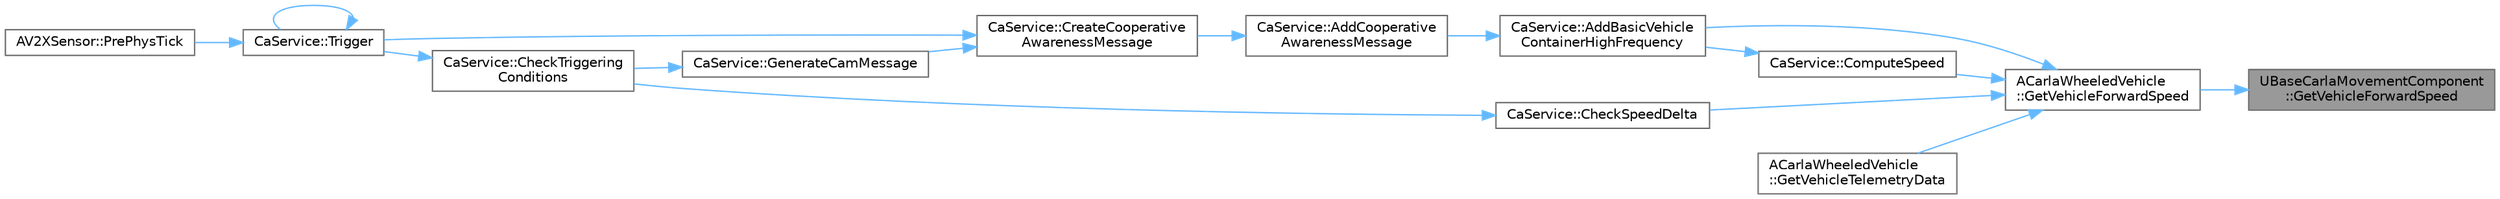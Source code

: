 digraph "UBaseCarlaMovementComponent::GetVehicleForwardSpeed"
{
 // INTERACTIVE_SVG=YES
 // LATEX_PDF_SIZE
  bgcolor="transparent";
  edge [fontname=Helvetica,fontsize=10,labelfontname=Helvetica,labelfontsize=10];
  node [fontname=Helvetica,fontsize=10,shape=box,height=0.2,width=0.4];
  rankdir="RL";
  Node1 [id="Node000001",label="UBaseCarlaMovementComponent\l::GetVehicleForwardSpeed",height=0.2,width=0.4,color="gray40", fillcolor="grey60", style="filled", fontcolor="black",tooltip=" "];
  Node1 -> Node2 [id="edge1_Node000001_Node000002",dir="back",color="steelblue1",style="solid",tooltip=" "];
  Node2 [id="Node000002",label="ACarlaWheeledVehicle\l::GetVehicleForwardSpeed",height=0.2,width=0.4,color="grey40", fillcolor="white", style="filled",URL="$d5/d70/classACarlaWheeledVehicle.html#a6edcead801fe7eb5c26131370659b287",tooltip="Forward speed in cm/s. Might be negative if goes backwards."];
  Node2 -> Node3 [id="edge2_Node000002_Node000003",dir="back",color="steelblue1",style="solid",tooltip=" "];
  Node3 [id="Node000003",label="CaService::AddBasicVehicle\lContainerHighFrequency",height=0.2,width=0.4,color="grey40", fillcolor="white", style="filled",URL="$dc/d72/classCaService.html#aada5a11db167140445dd085b2f40a43a",tooltip=" "];
  Node3 -> Node4 [id="edge3_Node000003_Node000004",dir="back",color="steelblue1",style="solid",tooltip=" "];
  Node4 [id="Node000004",label="CaService::AddCooperative\lAwarenessMessage",height=0.2,width=0.4,color="grey40", fillcolor="white", style="filled",URL="$dc/d72/classCaService.html#af78a02cbfa27133b4682c7f99c3ed09e",tooltip=" "];
  Node4 -> Node5 [id="edge4_Node000004_Node000005",dir="back",color="steelblue1",style="solid",tooltip=" "];
  Node5 [id="Node000005",label="CaService::CreateCooperative\lAwarenessMessage",height=0.2,width=0.4,color="grey40", fillcolor="white", style="filled",URL="$dc/d72/classCaService.html#aeed10735fdfabc90def5dc5459636d57",tooltip=" "];
  Node5 -> Node6 [id="edge5_Node000005_Node000006",dir="back",color="steelblue1",style="solid",tooltip=" "];
  Node6 [id="Node000006",label="CaService::GenerateCamMessage",height=0.2,width=0.4,color="grey40", fillcolor="white", style="filled",URL="$dc/d72/classCaService.html#ac516ff7495bc32f142607fa3c18feb3e",tooltip=" "];
  Node6 -> Node7 [id="edge6_Node000006_Node000007",dir="back",color="steelblue1",style="solid",tooltip=" "];
  Node7 [id="Node000007",label="CaService::CheckTriggering\lConditions",height=0.2,width=0.4,color="grey40", fillcolor="white", style="filled",URL="$dc/d72/classCaService.html#af0c9631cf58c85f850d00d94180432c0",tooltip=" "];
  Node7 -> Node8 [id="edge7_Node000007_Node000008",dir="back",color="steelblue1",style="solid",tooltip=" "];
  Node8 [id="Node000008",label="CaService::Trigger",height=0.2,width=0.4,color="grey40", fillcolor="white", style="filled",URL="$dc/d72/classCaService.html#a3abeb3a2b3ed63c68a902475f3909b51",tooltip=" "];
  Node8 -> Node9 [id="edge8_Node000008_Node000009",dir="back",color="steelblue1",style="solid",tooltip=" "];
  Node9 [id="Node000009",label="AV2XSensor::PrePhysTick",height=0.2,width=0.4,color="grey40", fillcolor="white", style="filled",URL="$d3/dd4/classAV2XSensor.html#a48e67673a93165d20a70c95c44d9bb5b",tooltip=" "];
  Node8 -> Node8 [id="edge9_Node000008_Node000008",dir="back",color="steelblue1",style="solid",tooltip=" "];
  Node5 -> Node8 [id="edge10_Node000005_Node000008",dir="back",color="steelblue1",style="solid",tooltip=" "];
  Node2 -> Node10 [id="edge11_Node000002_Node000010",dir="back",color="steelblue1",style="solid",tooltip=" "];
  Node10 [id="Node000010",label="CaService::CheckSpeedDelta",height=0.2,width=0.4,color="grey40", fillcolor="white", style="filled",URL="$dc/d72/classCaService.html#acce07188fbf060cc9fe76d3112e800f1",tooltip=" "];
  Node10 -> Node7 [id="edge12_Node000010_Node000007",dir="back",color="steelblue1",style="solid",tooltip=" "];
  Node2 -> Node11 [id="edge13_Node000002_Node000011",dir="back",color="steelblue1",style="solid",tooltip=" "];
  Node11 [id="Node000011",label="CaService::ComputeSpeed",height=0.2,width=0.4,color="grey40", fillcolor="white", style="filled",URL="$dc/d72/classCaService.html#ad8f9c1690dfe3d09355ef97f337d69f9",tooltip=" "];
  Node11 -> Node3 [id="edge14_Node000011_Node000003",dir="back",color="steelblue1",style="solid",tooltip=" "];
  Node2 -> Node12 [id="edge15_Node000002_Node000012",dir="back",color="steelblue1",style="solid",tooltip=" "];
  Node12 [id="Node000012",label="ACarlaWheeledVehicle\l::GetVehicleTelemetryData",height=0.2,width=0.4,color="grey40", fillcolor="white", style="filled",URL="$d5/d70/classACarlaWheeledVehicle.html#a46323f3bee453d36b0d483f39771e4b0",tooltip=" "];
}
